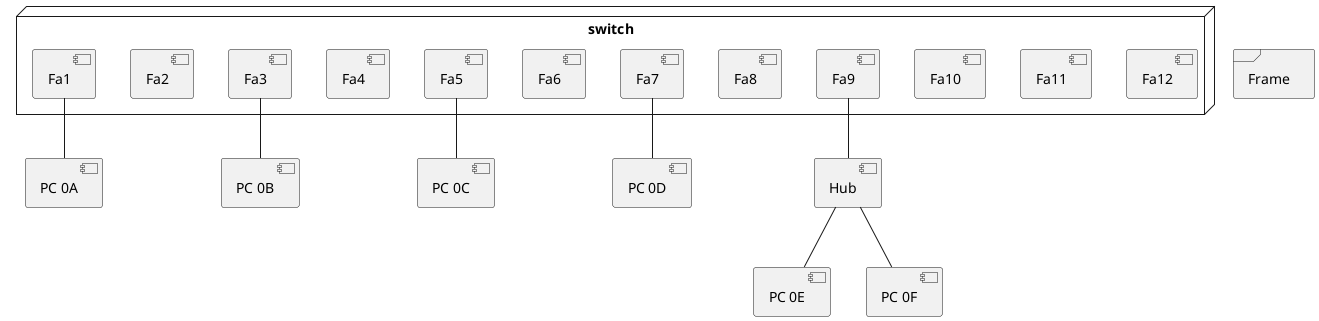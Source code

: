 @startuml

  node "switch" {
  [Fa1]
  [Fa2]
  [Fa3]
  [Fa4]
  [Fa5]
  [Fa6]
  [Fa7]
  [Fa8]
  [Fa9]
  [Fa10]
  [Fa11]
  [Fa12]
  '' Nur für ben Style
 [Fa1] -[hidden] [Fa2]
 [Fa2] -[hidden] [Fa3]
 [Fa3] -[hidden] [Fa4]
 [Fa4] -[hidden] [Fa5]
 [Fa5] -[hidden] [Fa6]
 [Fa6] -[hidden] [Fa7]
 [Fa7] -[hidden] [Fa8]
 [Fa8] -[hidden] [Fa9]
 [Fa9] -[hidden] [Fa10]
 [Fa10] -[hidden] [Fa11]
 [Fa11] -[hidden] [Fa12]

  }
  [Hub]
  [PC 0A]
  [PC 0B]
  [PC 0C]
  [PC 0D]
  [PC 0E]
  [PC 0F]
[Fa9] -- [Hub]
[Hub] -- [PC 0F]
[Hub] -- [PC 0E]
[Fa7] -- [PC 0D]
[Fa5] -- [PC 0C]
[Fa3] -- [PC 0B]
[Fa1] -- [PC 0A]


  frame "Frame" {

  }

  @enduml
